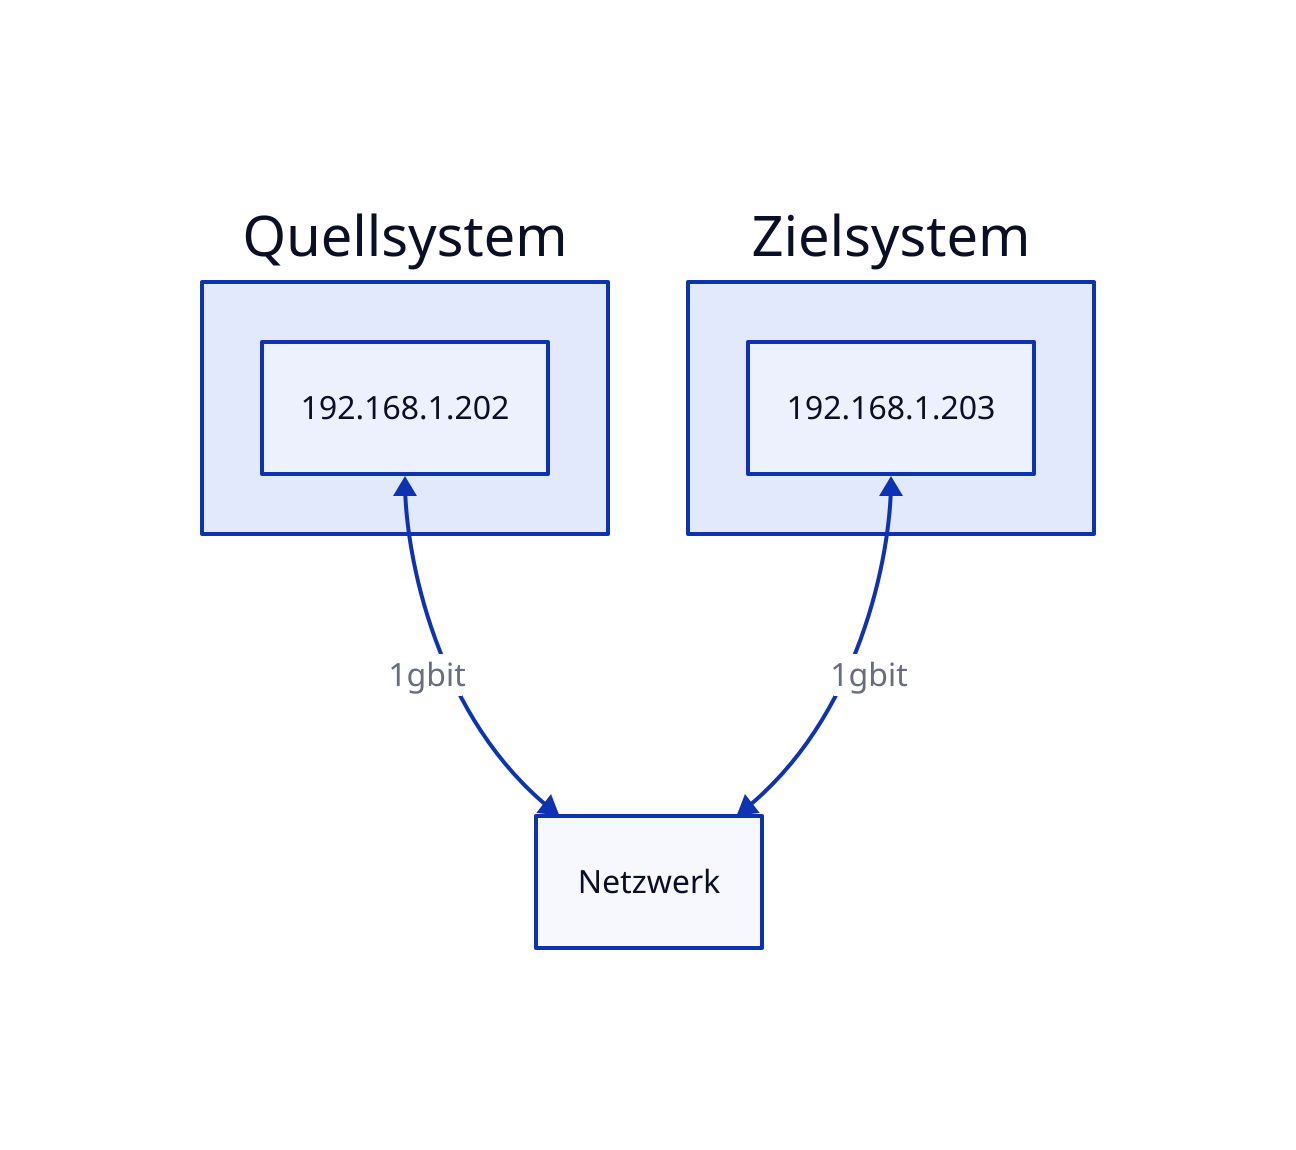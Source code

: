 # compile:
# d2 --font-regular=C:\Windows\Fonts\times.ttf --font-bold=C:\Windows\Fonts\timesbd.ttf --font-italic=C:\Windows\Fonts\timesi.ttf -t 1 -w .\setup-testing-architecture.d2 .\setup-testing-architecture.png
vars: {

    d2-config: {
  
      layout-engine: elk
    }
}

qs: Quellsystem {
    ip: 192.168.1.202
}
zs: Zielsystem {
    ip: 192.168.1.203
}

netzwerk: Netzwerk

qs.ip <-> netzwerk: 1gbit
zs.ip <-> netzwerk: 1gbit